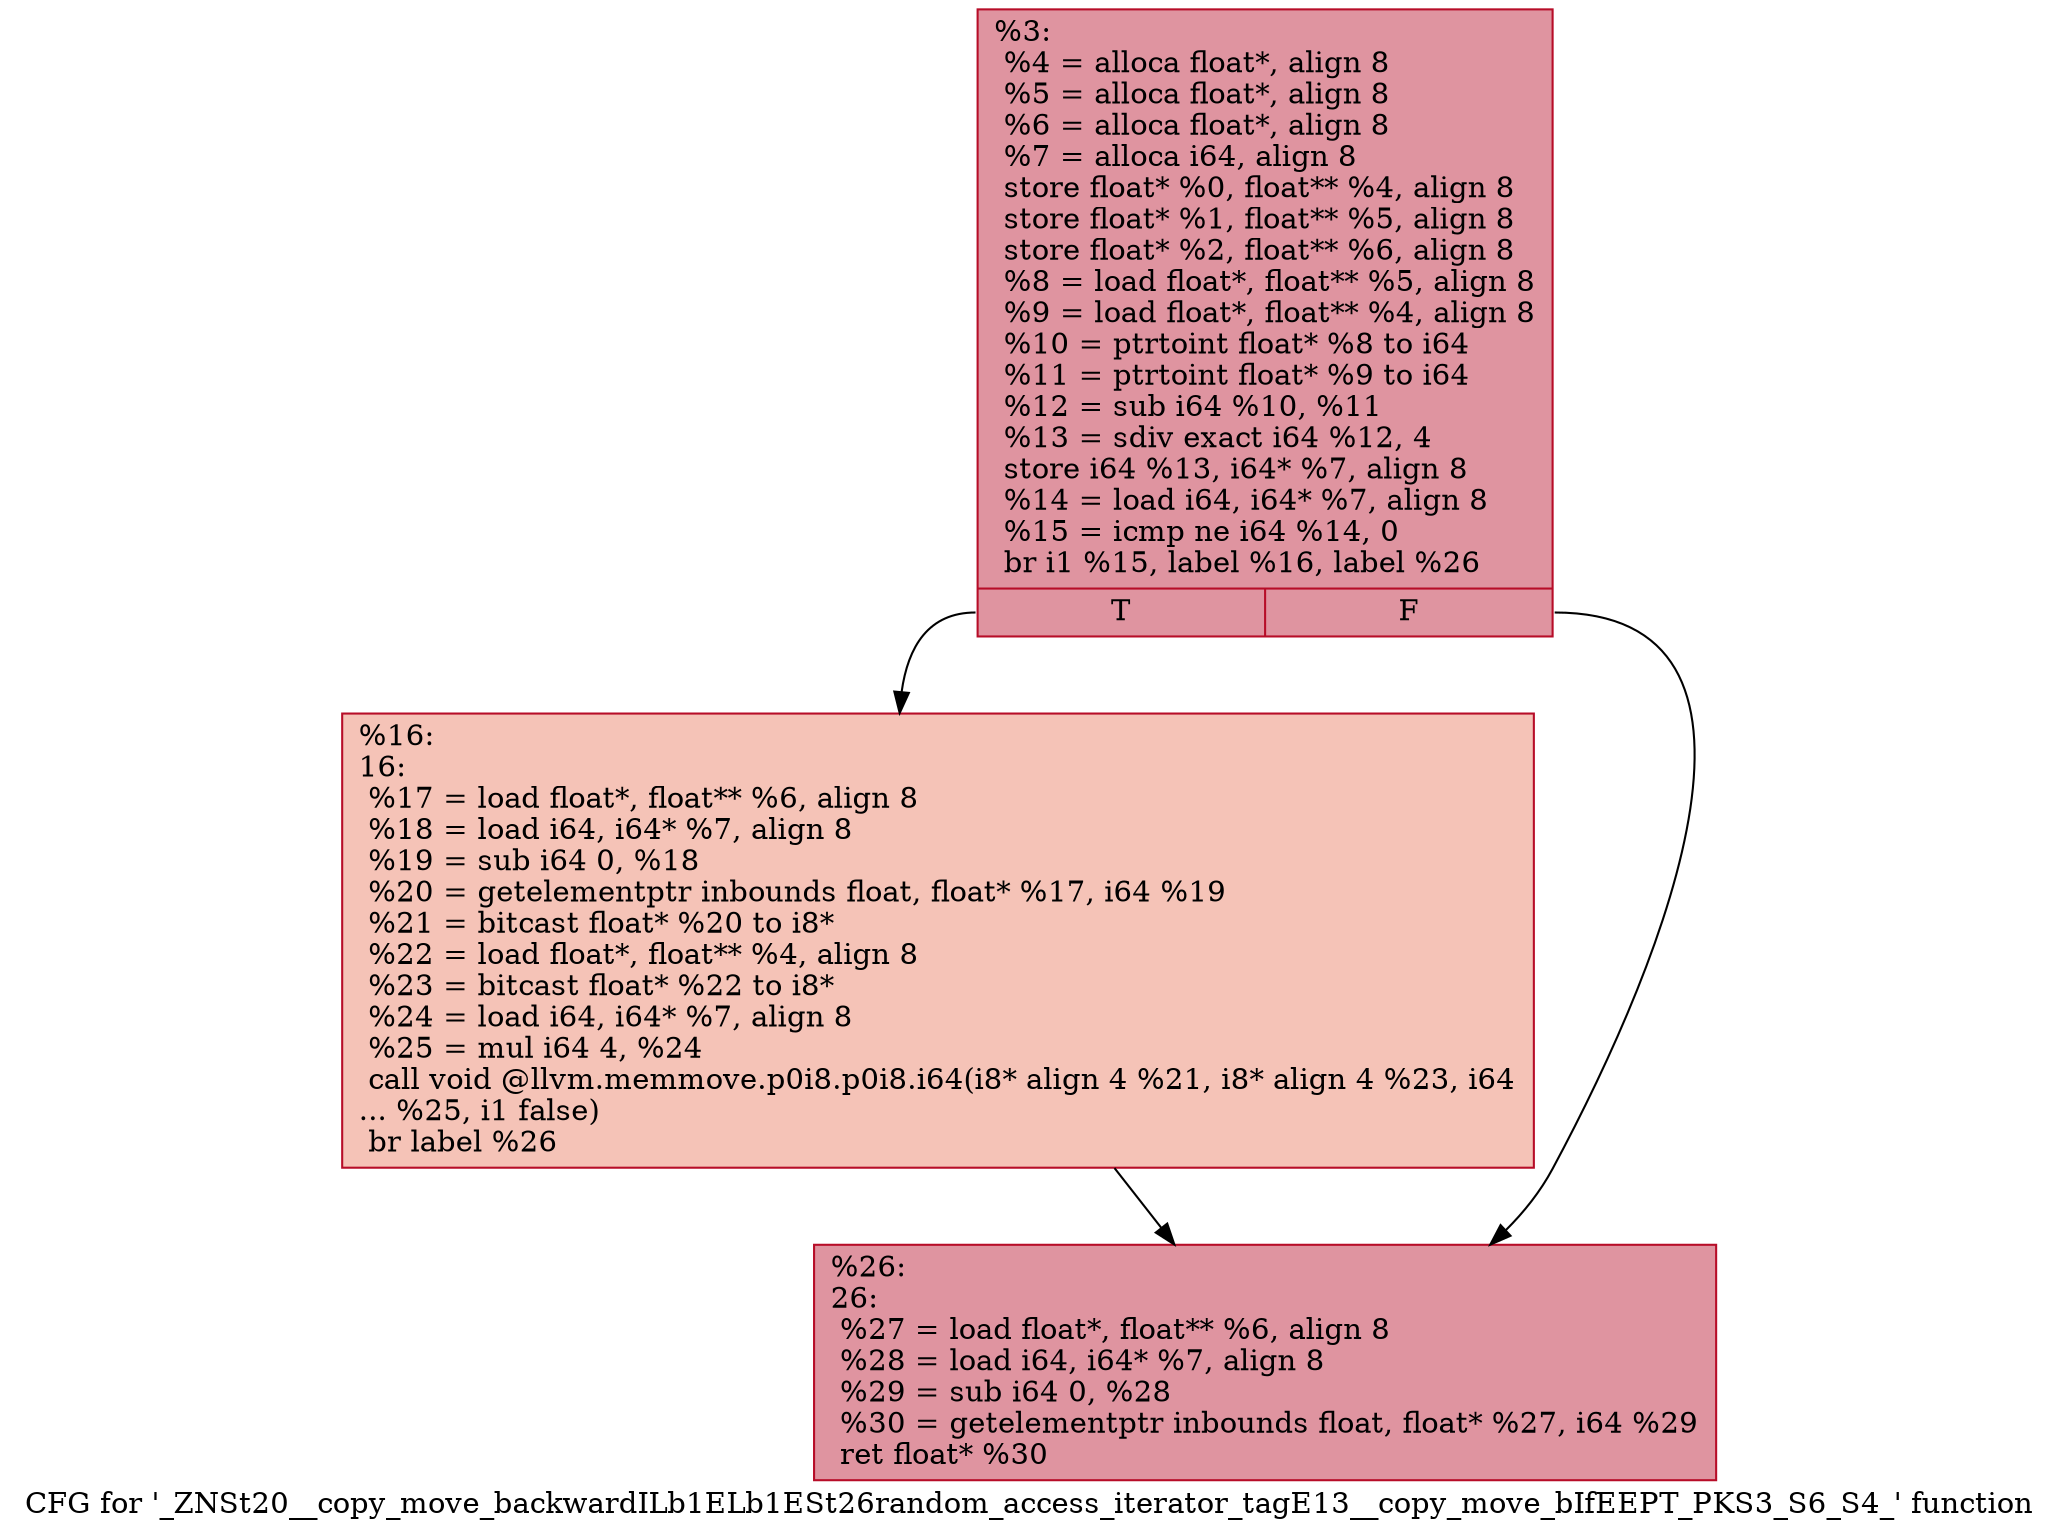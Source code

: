 digraph "CFG for '_ZNSt20__copy_move_backwardILb1ELb1ESt26random_access_iterator_tagE13__copy_move_bIfEEPT_PKS3_S6_S4_' function" {
	label="CFG for '_ZNSt20__copy_move_backwardILb1ELb1ESt26random_access_iterator_tagE13__copy_move_bIfEEPT_PKS3_S6_S4_' function";

	Node0x559354751b10 [shape=record,color="#b70d28ff", style=filled, fillcolor="#b70d2870",label="{%3:\l  %4 = alloca float*, align 8\l  %5 = alloca float*, align 8\l  %6 = alloca float*, align 8\l  %7 = alloca i64, align 8\l  store float* %0, float** %4, align 8\l  store float* %1, float** %5, align 8\l  store float* %2, float** %6, align 8\l  %8 = load float*, float** %5, align 8\l  %9 = load float*, float** %4, align 8\l  %10 = ptrtoint float* %8 to i64\l  %11 = ptrtoint float* %9 to i64\l  %12 = sub i64 %10, %11\l  %13 = sdiv exact i64 %12, 4\l  store i64 %13, i64* %7, align 8\l  %14 = load i64, i64* %7, align 8\l  %15 = icmp ne i64 %14, 0\l  br i1 %15, label %16, label %26\l|{<s0>T|<s1>F}}"];
	Node0x559354751b10:s0 -> Node0x559354751b60;
	Node0x559354751b10:s1 -> Node0x559354752240;
	Node0x559354751b60 [shape=record,color="#b70d28ff", style=filled, fillcolor="#e8765c70",label="{%16:\l16:                                               \l  %17 = load float*, float** %6, align 8\l  %18 = load i64, i64* %7, align 8\l  %19 = sub i64 0, %18\l  %20 = getelementptr inbounds float, float* %17, i64 %19\l  %21 = bitcast float* %20 to i8*\l  %22 = load float*, float** %4, align 8\l  %23 = bitcast float* %22 to i8*\l  %24 = load i64, i64* %7, align 8\l  %25 = mul i64 4, %24\l  call void @llvm.memmove.p0i8.p0i8.i64(i8* align 4 %21, i8* align 4 %23, i64\l... %25, i1 false)\l  br label %26\l}"];
	Node0x559354751b60 -> Node0x559354752240;
	Node0x559354752240 [shape=record,color="#b70d28ff", style=filled, fillcolor="#b70d2870",label="{%26:\l26:                                               \l  %27 = load float*, float** %6, align 8\l  %28 = load i64, i64* %7, align 8\l  %29 = sub i64 0, %28\l  %30 = getelementptr inbounds float, float* %27, i64 %29\l  ret float* %30\l}"];
}
